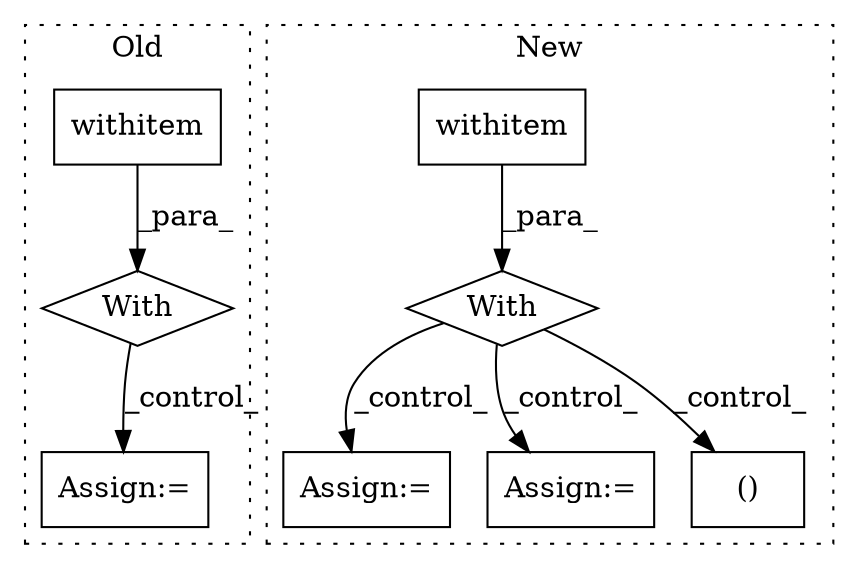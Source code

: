 digraph G {
subgraph cluster0 {
1 [label="With" a="39" s="2886,2894" l="5,28" shape="diamond"];
4 [label="withitem" a="49" s="2891" l="3" shape="box"];
7 [label="Assign:=" a="68" s="3371" l="3" shape="box"];
label = "Old";
style="dotted";
}
subgraph cluster1 {
2 [label="withitem" a="49" s="3125" l="26" shape="box"];
3 [label="With" a="39" s="3120,3151" l="5,281" shape="diamond"];
5 [label="Assign:=" a="68" s="3443" l="21" shape="box"];
6 [label="Assign:=" a="68" s="4638" l="3" shape="box"];
8 [label="()" a="54" s="3443" l="18" shape="box"];
label = "New";
style="dotted";
}
1 -> 7 [label="_control_"];
2 -> 3 [label="_para_"];
3 -> 8 [label="_control_"];
3 -> 6 [label="_control_"];
3 -> 5 [label="_control_"];
4 -> 1 [label="_para_"];
}